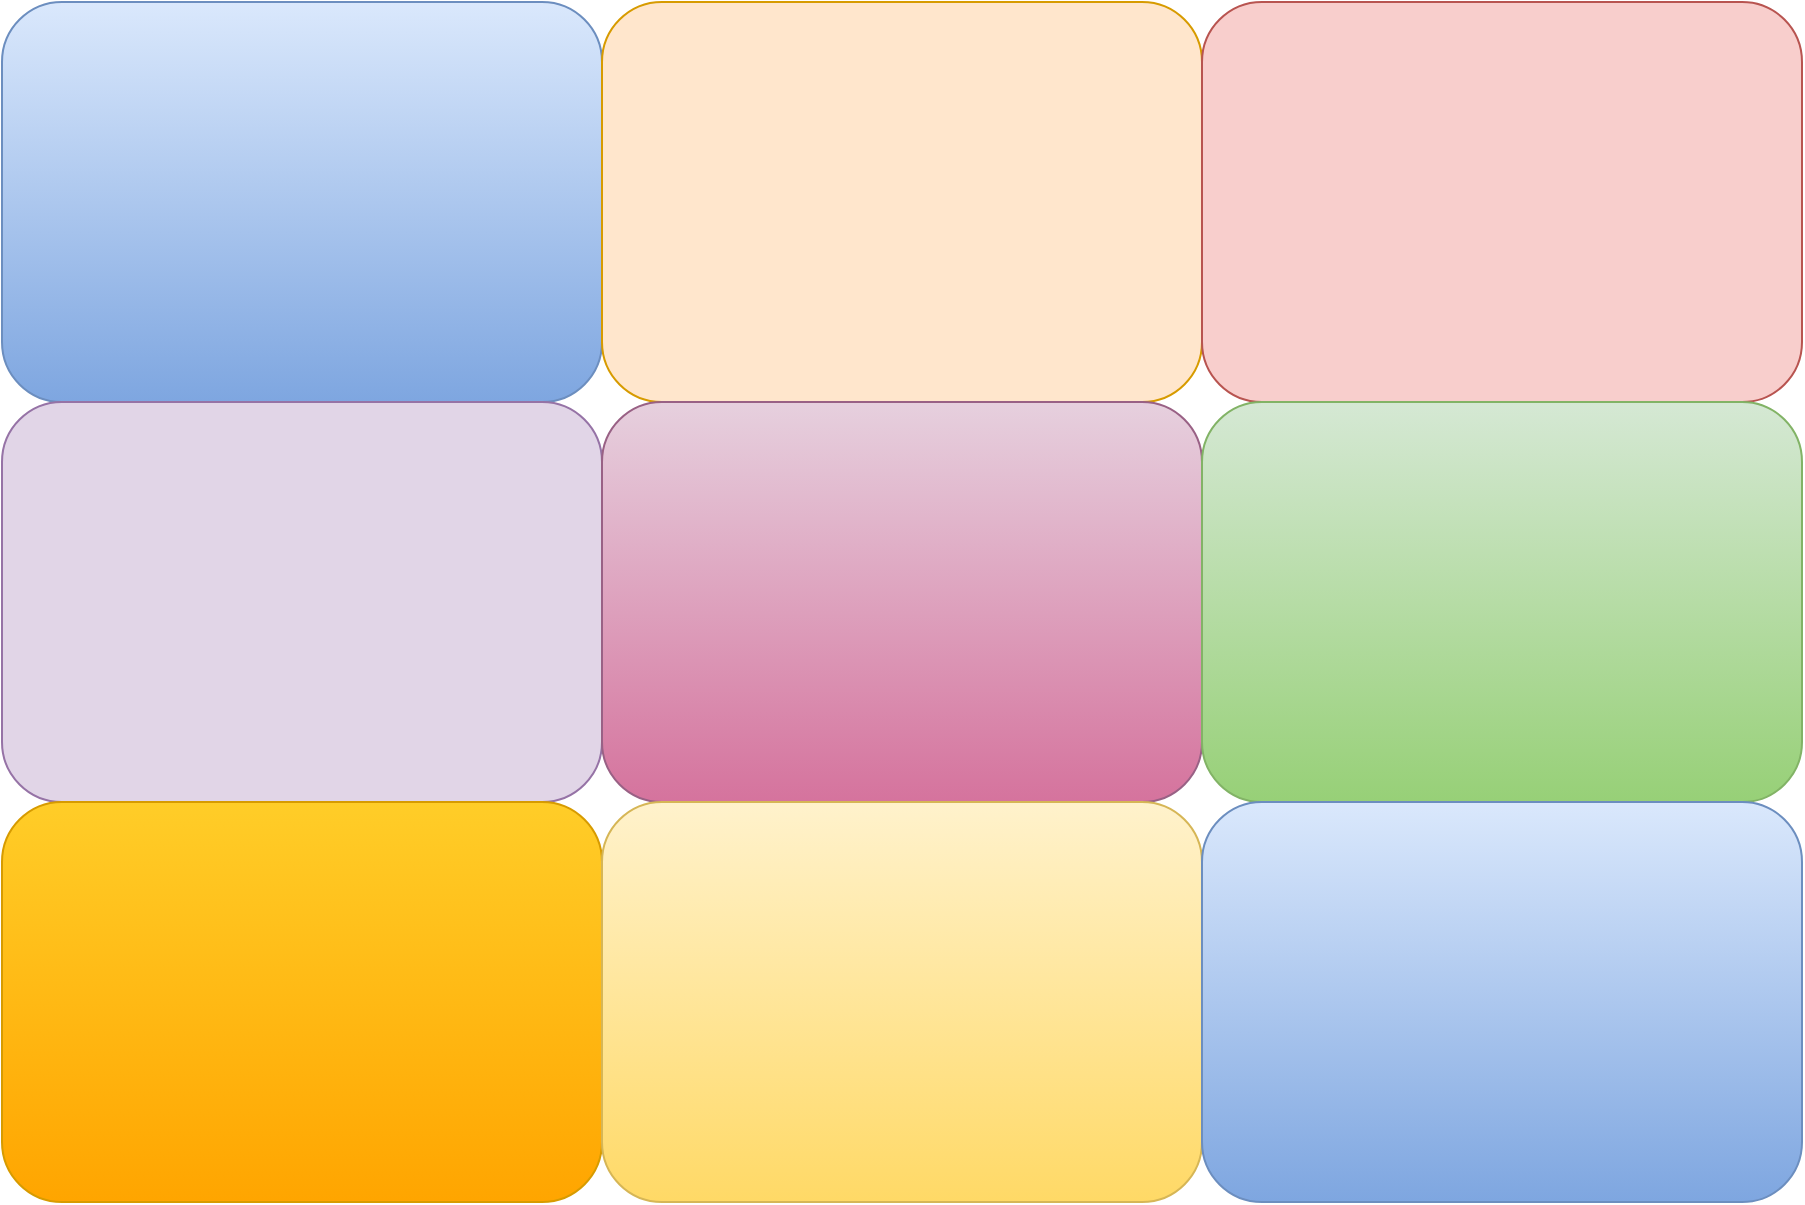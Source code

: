 <mxfile version="28.1.0">
  <diagram name="第 1 页" id="bHeD-zbfW_tD5q5CruoQ">
    <mxGraphModel dx="1113" dy="659" grid="1" gridSize="10" guides="1" tooltips="1" connect="1" arrows="1" fold="1" page="1" pageScale="1" pageWidth="827" pageHeight="1169" math="0" shadow="0">
      <root>
        <mxCell id="0" />
        <mxCell id="1" parent="0" />
        <mxCell id="qkf7V3da2QYLknbLEeJb-1" value="" style="rounded=1;whiteSpace=wrap;html=1;fillColor=#dae8fc;strokeColor=#6c8ebf;gradientColor=#7ea6e0;" vertex="1" parent="1">
          <mxGeometry x="20" y="150" width="300" height="200" as="geometry" />
        </mxCell>
        <mxCell id="qkf7V3da2QYLknbLEeJb-2" value="" style="rounded=1;whiteSpace=wrap;html=1;fillColor=#ffe6cc;strokeColor=#d79b00;" vertex="1" parent="1">
          <mxGeometry x="320" y="150" width="300" height="200" as="geometry" />
        </mxCell>
        <mxCell id="qkf7V3da2QYLknbLEeJb-3" value="" style="rounded=1;whiteSpace=wrap;html=1;fillColor=#f8cecc;strokeColor=#b85450;" vertex="1" parent="1">
          <mxGeometry x="620" y="150" width="300" height="200" as="geometry" />
        </mxCell>
        <mxCell id="qkf7V3da2QYLknbLEeJb-4" value="" style="rounded=1;whiteSpace=wrap;html=1;fillColor=#e1d5e7;strokeColor=#9673a6;" vertex="1" parent="1">
          <mxGeometry x="20" y="350" width="300" height="200" as="geometry" />
        </mxCell>
        <mxCell id="qkf7V3da2QYLknbLEeJb-5" value="" style="rounded=1;whiteSpace=wrap;html=1;fillColor=#e6d0de;strokeColor=#996185;gradientColor=#d5739d;" vertex="1" parent="1">
          <mxGeometry x="320" y="350" width="300" height="200" as="geometry" />
        </mxCell>
        <mxCell id="qkf7V3da2QYLknbLEeJb-6" value="" style="rounded=1;whiteSpace=wrap;html=1;fillColor=#d5e8d4;strokeColor=#82b366;gradientColor=#97d077;" vertex="1" parent="1">
          <mxGeometry x="620" y="350" width="300" height="200" as="geometry" />
        </mxCell>
        <mxCell id="qkf7V3da2QYLknbLEeJb-7" value="" style="rounded=1;whiteSpace=wrap;html=1;fillColor=#ffcd28;strokeColor=#d79b00;gradientColor=#ffa500;" vertex="1" parent="1">
          <mxGeometry x="20" y="550" width="300" height="200" as="geometry" />
        </mxCell>
        <mxCell id="qkf7V3da2QYLknbLEeJb-8" value="" style="rounded=1;whiteSpace=wrap;html=1;fillColor=#fff2cc;strokeColor=#d6b656;gradientColor=#ffd966;" vertex="1" parent="1">
          <mxGeometry x="320" y="550" width="300" height="200" as="geometry" />
        </mxCell>
        <mxCell id="qkf7V3da2QYLknbLEeJb-9" value="" style="rounded=1;whiteSpace=wrap;html=1;fillColor=#dae8fc;strokeColor=#6c8ebf;gradientColor=#7ea6e0;" vertex="1" parent="1">
          <mxGeometry x="620" y="550" width="300" height="200" as="geometry" />
        </mxCell>
      </root>
    </mxGraphModel>
  </diagram>
</mxfile>

